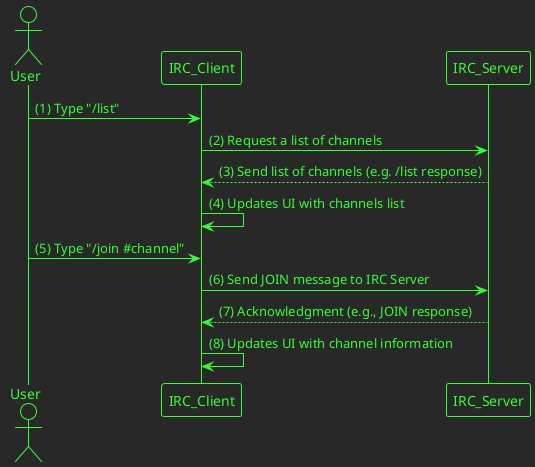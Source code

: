 @startuml
!theme crt-green
actor User
participant IRC_Client
participant IRC_Server

User -> IRC_Client: (1) Type "/list"
IRC_Client -> IRC_Server: (2) Request a list of channels
IRC_Server --> IRC_Client: (3) Send list of channels (e.g. /list response)
IRC_Client -> IRC_Client: (4) Updates UI with channels list
User -> IRC_Client: (5) Type "/join #channel"
IRC_Client -> IRC_Server: (6) Send JOIN message to IRC Server
IRC_Server --> IRC_Client: (7) Acknowledgment (e.g., JOIN response)
IRC_Client -> IRC_Client: (8) Updates UI with channel information

@enduml
